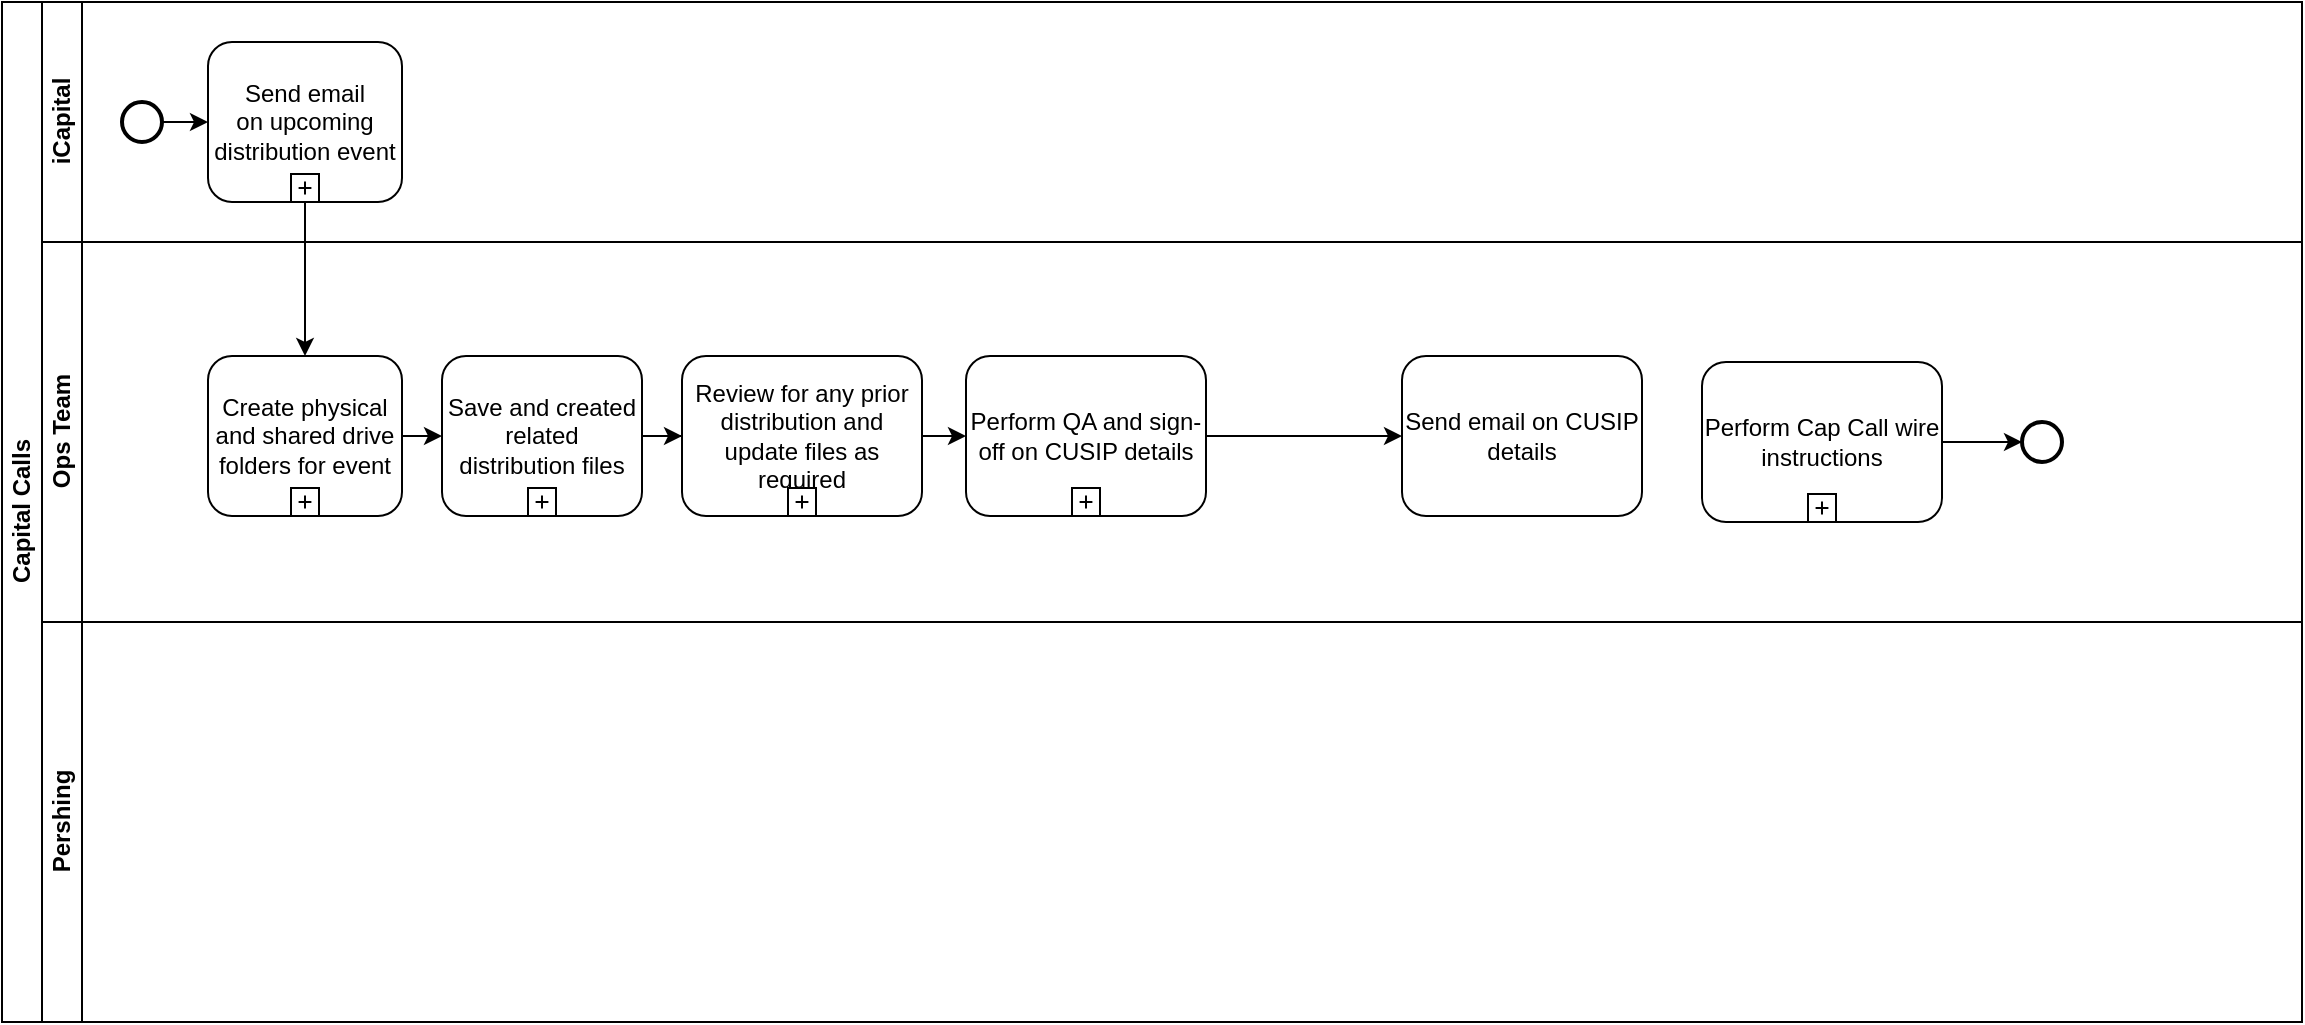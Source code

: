 <mxfile version="12.9.12" type="github">
  <diagram id="prtHgNgQTEPvFCAcTncT" name="Page-1">
    <mxGraphModel dx="868" dy="433" grid="1" gridSize="10" guides="1" tooltips="1" connect="1" arrows="1" fold="1" page="1" pageScale="1" pageWidth="1169" pageHeight="827" math="0" shadow="0">
      <root>
        <mxCell id="0" />
        <mxCell id="1" parent="0" />
        <mxCell id="dNxyNK7c78bLwvsdeMH5-19" value="Capital Calls" style="swimlane;html=1;childLayout=stackLayout;resizeParent=1;resizeParentMax=0;horizontal=0;startSize=20;horizontalStack=0;" parent="1" vertex="1">
          <mxGeometry x="10" y="9" width="1150" height="510" as="geometry" />
        </mxCell>
        <mxCell id="dNxyNK7c78bLwvsdeMH5-20" value="iCapital" style="swimlane;html=1;startSize=20;horizontal=0;" parent="dNxyNK7c78bLwvsdeMH5-19" vertex="1">
          <mxGeometry x="20" width="1130" height="120" as="geometry" />
        </mxCell>
        <mxCell id="8vlzeIa9GTS2jfRW9FDT-38" value="" style="edgeStyle=orthogonalEdgeStyle;rounded=0;orthogonalLoop=1;jettySize=auto;html=1;" parent="dNxyNK7c78bLwvsdeMH5-20" source="8vlzeIa9GTS2jfRW9FDT-37" target="8vlzeIa9GTS2jfRW9FDT-14" edge="1">
          <mxGeometry relative="1" as="geometry" />
        </mxCell>
        <mxCell id="8vlzeIa9GTS2jfRW9FDT-14" value="Send email on&amp;nbsp;upcoming distribution event" style="html=1;whiteSpace=wrap;rounded=1;dropTarget=0;" parent="dNxyNK7c78bLwvsdeMH5-20" vertex="1">
          <mxGeometry x="83" y="20" width="97" height="80" as="geometry" />
        </mxCell>
        <mxCell id="8vlzeIa9GTS2jfRW9FDT-15" value="" style="html=1;shape=plus;outlineConnect=0;" parent="8vlzeIa9GTS2jfRW9FDT-14" vertex="1">
          <mxGeometry x="0.5" y="1" width="14" height="14" relative="1" as="geometry">
            <mxPoint x="-7" y="-14" as="offset" />
          </mxGeometry>
        </mxCell>
        <mxCell id="8vlzeIa9GTS2jfRW9FDT-37" value="" style="strokeWidth=2;html=1;shape=mxgraph.flowchart.start_2;whiteSpace=wrap;" parent="dNxyNK7c78bLwvsdeMH5-20" vertex="1">
          <mxGeometry x="40" y="50" width="20" height="20" as="geometry" />
        </mxCell>
        <mxCell id="dNxyNK7c78bLwvsdeMH5-21" value="Ops Team" style="swimlane;html=1;startSize=20;horizontal=0;" parent="dNxyNK7c78bLwvsdeMH5-19" vertex="1">
          <mxGeometry x="20" y="120" width="1130" height="190" as="geometry" />
        </mxCell>
        <mxCell id="8vlzeIa9GTS2jfRW9FDT-36" value="" style="edgeStyle=orthogonalEdgeStyle;rounded=0;orthogonalLoop=1;jettySize=auto;html=1;entryX=0;entryY=0.5;entryDx=0;entryDy=0;" parent="dNxyNK7c78bLwvsdeMH5-21" source="8vlzeIa9GTS2jfRW9FDT-31" target="8vlzeIa9GTS2jfRW9FDT-46" edge="1">
          <mxGeometry relative="1" as="geometry">
            <mxPoint x="680.0" y="96.0" as="targetPoint" />
          </mxGeometry>
        </mxCell>
        <mxCell id="YVsIzlOaecDpeqv4ySoo-2" style="edgeStyle=orthogonalEdgeStyle;rounded=0;orthogonalLoop=1;jettySize=auto;html=1;exitX=1;exitY=0.5;exitDx=0;exitDy=0;entryX=0;entryY=0.5;entryDx=0;entryDy=0;" edge="1" parent="dNxyNK7c78bLwvsdeMH5-21" source="8vlzeIa9GTS2jfRW9FDT-18" target="8vlzeIa9GTS2jfRW9FDT-26">
          <mxGeometry relative="1" as="geometry" />
        </mxCell>
        <mxCell id="8vlzeIa9GTS2jfRW9FDT-31" value="Perform QA and sign-off on CUSIP details" style="html=1;whiteSpace=wrap;rounded=1;dropTarget=0;" parent="dNxyNK7c78bLwvsdeMH5-21" vertex="1">
          <mxGeometry x="462" y="57" width="120" height="80" as="geometry" />
        </mxCell>
        <mxCell id="8vlzeIa9GTS2jfRW9FDT-32" value="" style="html=1;shape=plus;outlineConnect=0;" parent="8vlzeIa9GTS2jfRW9FDT-31" vertex="1">
          <mxGeometry x="0.5" y="1" width="14" height="14" relative="1" as="geometry">
            <mxPoint x="-7" y="-14" as="offset" />
          </mxGeometry>
        </mxCell>
        <mxCell id="8vlzeIa9GTS2jfRW9FDT-18" value="Create physical and shared drive folders for event" style="html=1;whiteSpace=wrap;rounded=1;dropTarget=0;" parent="dNxyNK7c78bLwvsdeMH5-21" vertex="1">
          <mxGeometry x="83" y="57" width="97" height="80" as="geometry" />
        </mxCell>
        <mxCell id="8vlzeIa9GTS2jfRW9FDT-19" value="" style="html=1;shape=plus;outlineConnect=0;" parent="8vlzeIa9GTS2jfRW9FDT-18" vertex="1">
          <mxGeometry x="0.5" y="1" width="14" height="14" relative="1" as="geometry">
            <mxPoint x="-7" y="-14" as="offset" />
          </mxGeometry>
        </mxCell>
        <mxCell id="8vlzeIa9GTS2jfRW9FDT-30" value="" style="edgeStyle=orthogonalEdgeStyle;rounded=0;orthogonalLoop=1;jettySize=auto;html=1;" parent="dNxyNK7c78bLwvsdeMH5-21" source="8vlzeIa9GTS2jfRW9FDT-26" target="8vlzeIa9GTS2jfRW9FDT-28" edge="1">
          <mxGeometry relative="1" as="geometry" />
        </mxCell>
        <mxCell id="8vlzeIa9GTS2jfRW9FDT-33" value="" style="edgeStyle=orthogonalEdgeStyle;rounded=0;orthogonalLoop=1;jettySize=auto;html=1;" parent="dNxyNK7c78bLwvsdeMH5-21" source="8vlzeIa9GTS2jfRW9FDT-28" target="8vlzeIa9GTS2jfRW9FDT-31" edge="1">
          <mxGeometry relative="1" as="geometry" />
        </mxCell>
        <mxCell id="8vlzeIa9GTS2jfRW9FDT-46" value="Send email on CUSIP details" style="shape=ext;rounded=1;html=1;whiteSpace=wrap;" parent="dNxyNK7c78bLwvsdeMH5-21" vertex="1">
          <mxGeometry x="680" y="57" width="120" height="80" as="geometry" />
        </mxCell>
        <mxCell id="8vlzeIa9GTS2jfRW9FDT-58" value="" style="strokeWidth=2;html=1;shape=mxgraph.flowchart.start_2;whiteSpace=wrap;" parent="dNxyNK7c78bLwvsdeMH5-21" vertex="1">
          <mxGeometry x="990" y="90" width="20" height="20" as="geometry" />
        </mxCell>
        <mxCell id="8vlzeIa9GTS2jfRW9FDT-61" value="" style="edgeStyle=orthogonalEdgeStyle;rounded=0;orthogonalLoop=1;jettySize=auto;html=1;" parent="dNxyNK7c78bLwvsdeMH5-21" source="8vlzeIa9GTS2jfRW9FDT-55" edge="1">
          <mxGeometry relative="1" as="geometry">
            <mxPoint x="990" y="100" as="targetPoint" />
          </mxGeometry>
        </mxCell>
        <mxCell id="8vlzeIa9GTS2jfRW9FDT-55" value="Perform Cap Call wire instructions" style="html=1;whiteSpace=wrap;rounded=1;dropTarget=0;" parent="dNxyNK7c78bLwvsdeMH5-21" vertex="1">
          <mxGeometry x="830" y="60" width="120" height="80" as="geometry" />
        </mxCell>
        <mxCell id="8vlzeIa9GTS2jfRW9FDT-56" value="" style="html=1;shape=plus;outlineConnect=0;" parent="8vlzeIa9GTS2jfRW9FDT-55" vertex="1">
          <mxGeometry x="0.5" y="1" width="14" height="14" relative="1" as="geometry">
            <mxPoint x="-7" y="-14" as="offset" />
          </mxGeometry>
        </mxCell>
        <mxCell id="8vlzeIa9GTS2jfRW9FDT-26" value="Save and created related distribution files" style="html=1;whiteSpace=wrap;rounded=1;dropTarget=0;" parent="dNxyNK7c78bLwvsdeMH5-21" vertex="1">
          <mxGeometry x="200" y="57" width="100" height="80" as="geometry" />
        </mxCell>
        <mxCell id="8vlzeIa9GTS2jfRW9FDT-27" value="" style="html=1;shape=plus;outlineConnect=0;" parent="8vlzeIa9GTS2jfRW9FDT-26" vertex="1">
          <mxGeometry x="0.5" y="1" width="14" height="14" relative="1" as="geometry">
            <mxPoint x="-7" y="-14" as="offset" />
          </mxGeometry>
        </mxCell>
        <mxCell id="8vlzeIa9GTS2jfRW9FDT-28" value="Review for any prior distribution and update files as required" style="html=1;whiteSpace=wrap;rounded=1;dropTarget=0;" parent="dNxyNK7c78bLwvsdeMH5-21" vertex="1">
          <mxGeometry x="320" y="57" width="120" height="80" as="geometry" />
        </mxCell>
        <mxCell id="8vlzeIa9GTS2jfRW9FDT-29" value="" style="html=1;shape=plus;outlineConnect=0;" parent="8vlzeIa9GTS2jfRW9FDT-28" vertex="1">
          <mxGeometry x="0.5" y="1" width="14" height="14" relative="1" as="geometry">
            <mxPoint x="-7" y="-14" as="offset" />
          </mxGeometry>
        </mxCell>
        <mxCell id="dNxyNK7c78bLwvsdeMH5-22" value="Pershing" style="swimlane;html=1;startSize=20;horizontal=0;" parent="dNxyNK7c78bLwvsdeMH5-19" vertex="1">
          <mxGeometry x="20" y="310" width="1130" height="200" as="geometry" />
        </mxCell>
        <mxCell id="8vlzeIa9GTS2jfRW9FDT-39" value="" style="edgeStyle=orthogonalEdgeStyle;rounded=0;orthogonalLoop=1;jettySize=auto;html=1;" parent="dNxyNK7c78bLwvsdeMH5-19" source="8vlzeIa9GTS2jfRW9FDT-14" target="8vlzeIa9GTS2jfRW9FDT-18" edge="1">
          <mxGeometry relative="1" as="geometry" />
        </mxCell>
      </root>
    </mxGraphModel>
  </diagram>
</mxfile>
